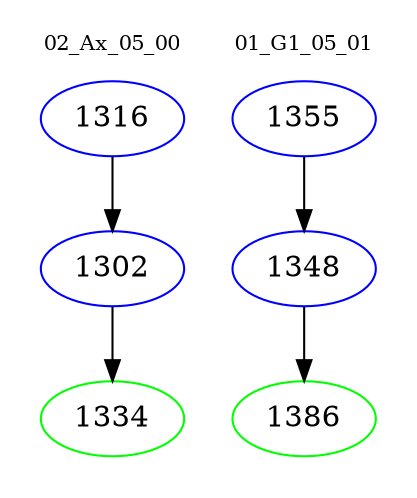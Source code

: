 digraph{
subgraph cluster_0 {
color = white
label = "02_Ax_05_00";
fontsize=10;
T0_1316 [label="1316", color="blue"]
T0_1316 -> T0_1302 [color="black"]
T0_1302 [label="1302", color="blue"]
T0_1302 -> T0_1334 [color="black"]
T0_1334 [label="1334", color="green"]
}
subgraph cluster_1 {
color = white
label = "01_G1_05_01";
fontsize=10;
T1_1355 [label="1355", color="blue"]
T1_1355 -> T1_1348 [color="black"]
T1_1348 [label="1348", color="blue"]
T1_1348 -> T1_1386 [color="black"]
T1_1386 [label="1386", color="green"]
}
}
